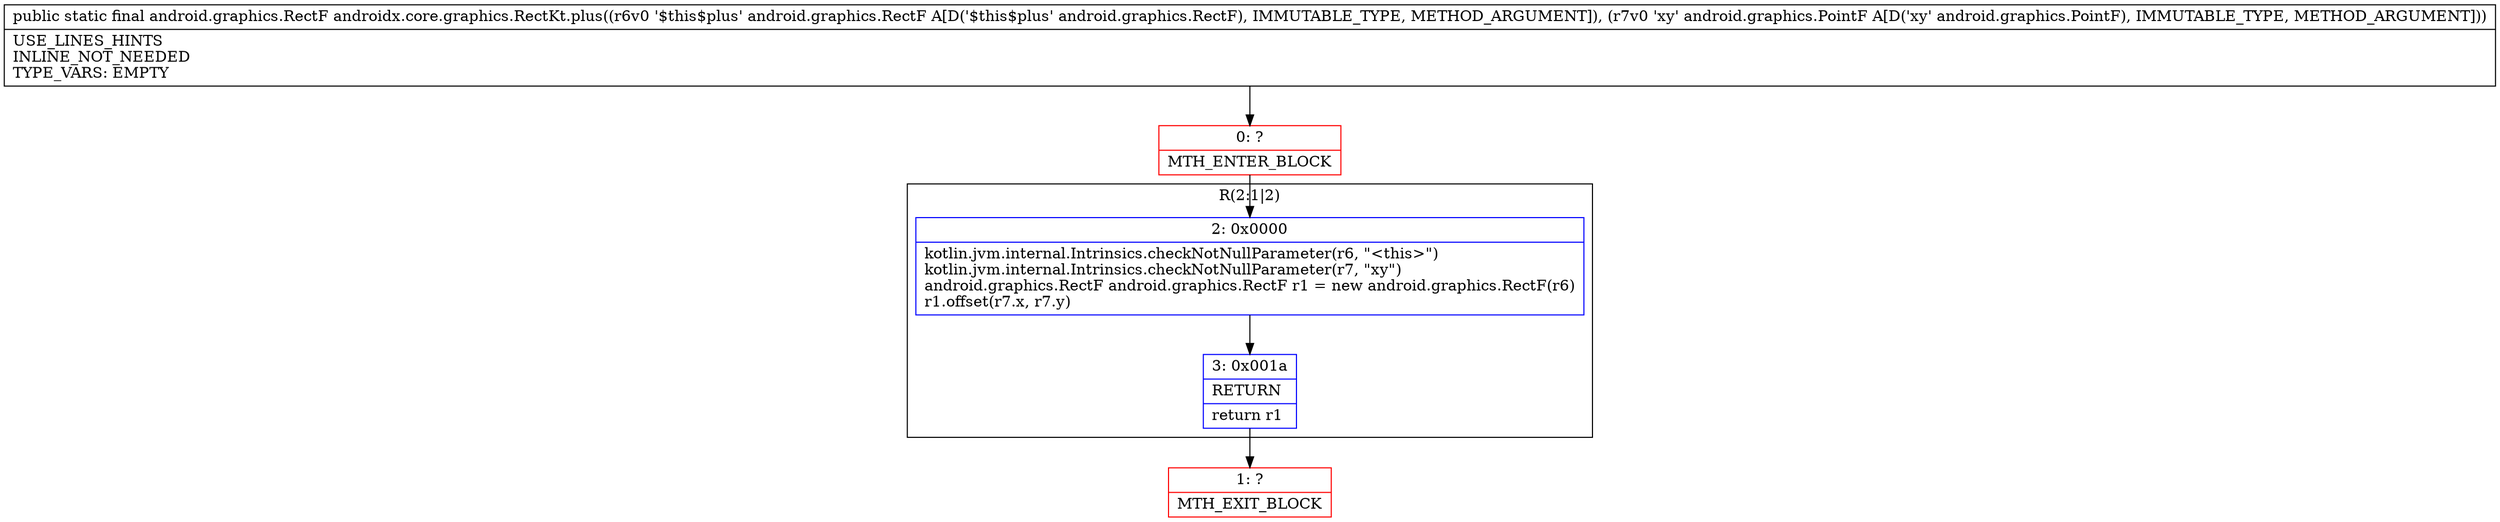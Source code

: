 digraph "CFG forandroidx.core.graphics.RectKt.plus(Landroid\/graphics\/RectF;Landroid\/graphics\/PointF;)Landroid\/graphics\/RectF;" {
subgraph cluster_Region_487328762 {
label = "R(2:1|2)";
node [shape=record,color=blue];
Node_2 [shape=record,label="{2\:\ 0x0000|kotlin.jvm.internal.Intrinsics.checkNotNullParameter(r6, \"\<this\>\")\lkotlin.jvm.internal.Intrinsics.checkNotNullParameter(r7, \"xy\")\landroid.graphics.RectF android.graphics.RectF r1 = new android.graphics.RectF(r6)\lr1.offset(r7.x, r7.y)\l}"];
Node_3 [shape=record,label="{3\:\ 0x001a|RETURN\l|return r1\l}"];
}
Node_0 [shape=record,color=red,label="{0\:\ ?|MTH_ENTER_BLOCK\l}"];
Node_1 [shape=record,color=red,label="{1\:\ ?|MTH_EXIT_BLOCK\l}"];
MethodNode[shape=record,label="{public static final android.graphics.RectF androidx.core.graphics.RectKt.plus((r6v0 '$this$plus' android.graphics.RectF A[D('$this$plus' android.graphics.RectF), IMMUTABLE_TYPE, METHOD_ARGUMENT]), (r7v0 'xy' android.graphics.PointF A[D('xy' android.graphics.PointF), IMMUTABLE_TYPE, METHOD_ARGUMENT]))  | USE_LINES_HINTS\lINLINE_NOT_NEEDED\lTYPE_VARS: EMPTY\l}"];
MethodNode -> Node_0;Node_2 -> Node_3;
Node_3 -> Node_1;
Node_0 -> Node_2;
}


